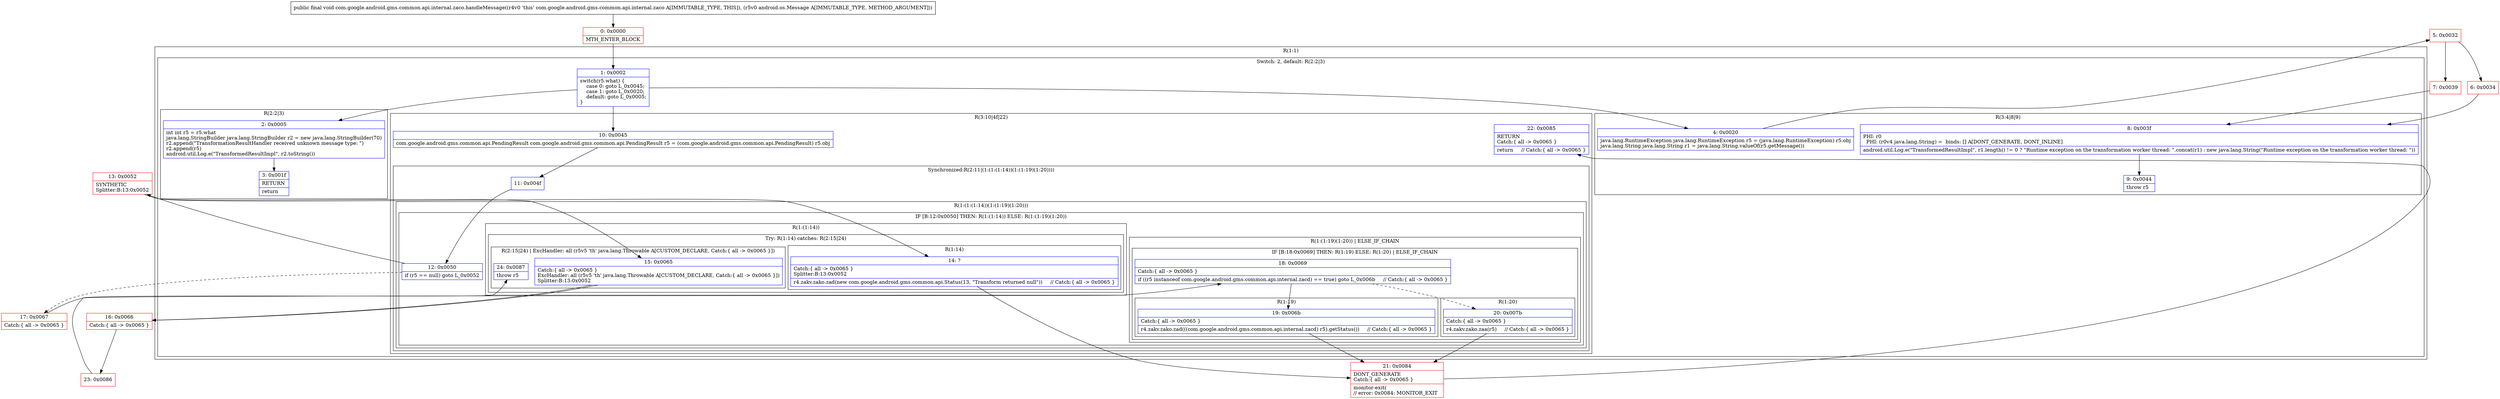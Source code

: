 digraph "CFG forcom.google.android.gms.common.api.internal.zaco.handleMessage(Landroid\/os\/Message;)V" {
subgraph cluster_Region_219823202 {
label = "R(1:1)";
node [shape=record,color=blue];
subgraph cluster_SwitchRegion_1667761031 {
label = "Switch: 2, default: R(2:2|3)";
node [shape=record,color=blue];
Node_1 [shape=record,label="{1\:\ 0x0002|switch(r5.what) \{\l    case 0: goto L_0x0045;\l    case 1: goto L_0x0020;\l    default: goto L_0x0005;\l\}\l}"];
subgraph cluster_Region_1839801569 {
label = "R(3:10|4f|22)";
node [shape=record,color=blue];
Node_10 [shape=record,label="{10\:\ 0x0045|com.google.android.gms.common.api.PendingResult com.google.android.gms.common.api.PendingResult r5 = (com.google.android.gms.common.api.PendingResult) r5.obj\l}"];
subgraph cluster_SynchronizedRegion_604629573 {
label = "Synchronized:R(2:11|(1:(1:(1:14))(1:(1:19)(1:20))))";
node [shape=record,color=blue];
Node_11 [shape=record,label="{11\:\ 0x004f}"];
subgraph cluster_Region_1947052619 {
label = "R(1:(1:(1:14))(1:(1:19)(1:20)))";
node [shape=record,color=blue];
subgraph cluster_IfRegion_392145544 {
label = "IF [B:12:0x0050] THEN: R(1:(1:14)) ELSE: R(1:(1:19)(1:20))";
node [shape=record,color=blue];
Node_12 [shape=record,label="{12\:\ 0x0050|if (r5 == null) goto L_0x0052\l}"];
subgraph cluster_Region_682123652 {
label = "R(1:(1:14))";
node [shape=record,color=blue];
subgraph cluster_TryCatchRegion_201276205 {
label = "Try: R(1:14) catches: R(2:15|24)";
node [shape=record,color=blue];
subgraph cluster_Region_1615836117 {
label = "R(1:14)";
node [shape=record,color=blue];
Node_14 [shape=record,label="{14\:\ ?|Catch:\{ all \-\> 0x0065 \}\lSplitter:B:13:0x0052\l|r4.zakv.zako.zad(new com.google.android.gms.common.api.Status(13, \"Transform returned null\"))     \/\/ Catch:\{ all \-\> 0x0065 \}\l}"];
}
subgraph cluster_Region_2039026277 {
label = "R(2:15|24) | ExcHandler: all (r5v5 'th' java.lang.Throwable A[CUSTOM_DECLARE, Catch:\{ all \-\> 0x0065 \}])\l";
node [shape=record,color=blue];
Node_15 [shape=record,label="{15\:\ 0x0065|Catch:\{ all \-\> 0x0065 \}\lExcHandler: all (r5v5 'th' java.lang.Throwable A[CUSTOM_DECLARE, Catch:\{ all \-\> 0x0065 \}])\lSplitter:B:13:0x0052\l}"];
Node_24 [shape=record,label="{24\:\ 0x0087|throw r5\l}"];
}
}
}
subgraph cluster_Region_315025553 {
label = "R(1:(1:19)(1:20)) | ELSE_IF_CHAIN\l";
node [shape=record,color=blue];
subgraph cluster_IfRegion_974613197 {
label = "IF [B:18:0x0069] THEN: R(1:19) ELSE: R(1:20) | ELSE_IF_CHAIN\l";
node [shape=record,color=blue];
Node_18 [shape=record,label="{18\:\ 0x0069|Catch:\{ all \-\> 0x0065 \}\l|if ((r5 instanceof com.google.android.gms.common.api.internal.zacd) == true) goto L_0x006b     \/\/ Catch:\{ all \-\> 0x0065 \}\l}"];
subgraph cluster_Region_818886944 {
label = "R(1:19)";
node [shape=record,color=blue];
Node_19 [shape=record,label="{19\:\ 0x006b|Catch:\{ all \-\> 0x0065 \}\l|r4.zakv.zako.zad(((com.google.android.gms.common.api.internal.zacd) r5).getStatus())     \/\/ Catch:\{ all \-\> 0x0065 \}\l}"];
}
subgraph cluster_Region_342199796 {
label = "R(1:20)";
node [shape=record,color=blue];
Node_20 [shape=record,label="{20\:\ 0x007b|Catch:\{ all \-\> 0x0065 \}\l|r4.zakv.zako.zaa(r5)     \/\/ Catch:\{ all \-\> 0x0065 \}\l}"];
}
}
}
}
}
}
Node_22 [shape=record,label="{22\:\ 0x0085|RETURN\lCatch:\{ all \-\> 0x0065 \}\l|return     \/\/ Catch:\{ all \-\> 0x0065 \}\l}"];
}
subgraph cluster_Region_2114223642 {
label = "R(3:4|8|9)";
node [shape=record,color=blue];
Node_4 [shape=record,label="{4\:\ 0x0020|java.lang.RuntimeException java.lang.RuntimeException r5 = (java.lang.RuntimeException) r5.obj\ljava.lang.String java.lang.String r1 = java.lang.String.valueOf(r5.getMessage())\l}"];
Node_8 [shape=record,label="{8\:\ 0x003f|PHI: r0 \l  PHI: (r0v4 java.lang.String) =  binds: [] A[DONT_GENERATE, DONT_INLINE]\l|android.util.Log.e(\"TransformedResultImpl\", r1.length() != 0 ? \"Runtime exception on the transformation worker thread: \".concat(r1) : new java.lang.String(\"Runtime exception on the transformation worker thread: \"))\l}"];
Node_9 [shape=record,label="{9\:\ 0x0044|throw r5\l}"];
}
subgraph cluster_Region_2143560213 {
label = "R(2:2|3)";
node [shape=record,color=blue];
Node_2 [shape=record,label="{2\:\ 0x0005|int int r5 = r5.what\ljava.lang.StringBuilder java.lang.StringBuilder r2 = new java.lang.StringBuilder(70)\lr2.append(\"TransformationResultHandler received unknown message type: \")\lr2.append(r5)\landroid.util.Log.e(\"TransformedResultImpl\", r2.toString())\l}"];
Node_3 [shape=record,label="{3\:\ 0x001f|RETURN\l|return\l}"];
}
}
}
subgraph cluster_Region_2039026277 {
label = "R(2:15|24) | ExcHandler: all (r5v5 'th' java.lang.Throwable A[CUSTOM_DECLARE, Catch:\{ all \-\> 0x0065 \}])\l";
node [shape=record,color=blue];
Node_15 [shape=record,label="{15\:\ 0x0065|Catch:\{ all \-\> 0x0065 \}\lExcHandler: all (r5v5 'th' java.lang.Throwable A[CUSTOM_DECLARE, Catch:\{ all \-\> 0x0065 \}])\lSplitter:B:13:0x0052\l}"];
Node_24 [shape=record,label="{24\:\ 0x0087|throw r5\l}"];
}
Node_0 [shape=record,color=red,label="{0\:\ 0x0000|MTH_ENTER_BLOCK\l}"];
Node_5 [shape=record,color=red,label="{5\:\ 0x0032}"];
Node_6 [shape=record,color=red,label="{6\:\ 0x0034}"];
Node_7 [shape=record,color=red,label="{7\:\ 0x0039}"];
Node_13 [shape=record,color=red,label="{13\:\ 0x0052|SYNTHETIC\lSplitter:B:13:0x0052\l}"];
Node_16 [shape=record,color=red,label="{16\:\ 0x0066|Catch:\{ all \-\> 0x0065 \}\l}"];
Node_17 [shape=record,color=red,label="{17\:\ 0x0067|Catch:\{ all \-\> 0x0065 \}\l}"];
Node_21 [shape=record,color=red,label="{21\:\ 0x0084|DONT_GENERATE\lCatch:\{ all \-\> 0x0065 \}\l|monitor\-exit(\l\/\/ error: 0x0084: MONITOR_EXIT  \l}"];
Node_23 [shape=record,color=red,label="{23\:\ 0x0086}"];
MethodNode[shape=record,label="{public final void com.google.android.gms.common.api.internal.zaco.handleMessage((r4v0 'this' com.google.android.gms.common.api.internal.zaco A[IMMUTABLE_TYPE, THIS]), (r5v0 android.os.Message A[IMMUTABLE_TYPE, METHOD_ARGUMENT])) }"];
MethodNode -> Node_0;
Node_1 -> Node_2;
Node_1 -> Node_4;
Node_1 -> Node_10;
Node_10 -> Node_11;
Node_11 -> Node_12;
Node_12 -> Node_13;
Node_12 -> Node_17[style=dashed];
Node_14 -> Node_21;
Node_15 -> Node_16;
Node_18 -> Node_19;
Node_18 -> Node_20[style=dashed];
Node_19 -> Node_21;
Node_20 -> Node_21;
Node_4 -> Node_5;
Node_8 -> Node_9;
Node_2 -> Node_3;
Node_15 -> Node_16;
Node_0 -> Node_1;
Node_5 -> Node_6;
Node_5 -> Node_7;
Node_6 -> Node_8;
Node_7 -> Node_8;
Node_13 -> Node_14;
Node_13 -> Node_15;
Node_16 -> Node_23;
Node_17 -> Node_18;
Node_21 -> Node_22;
Node_23 -> Node_24;
}

